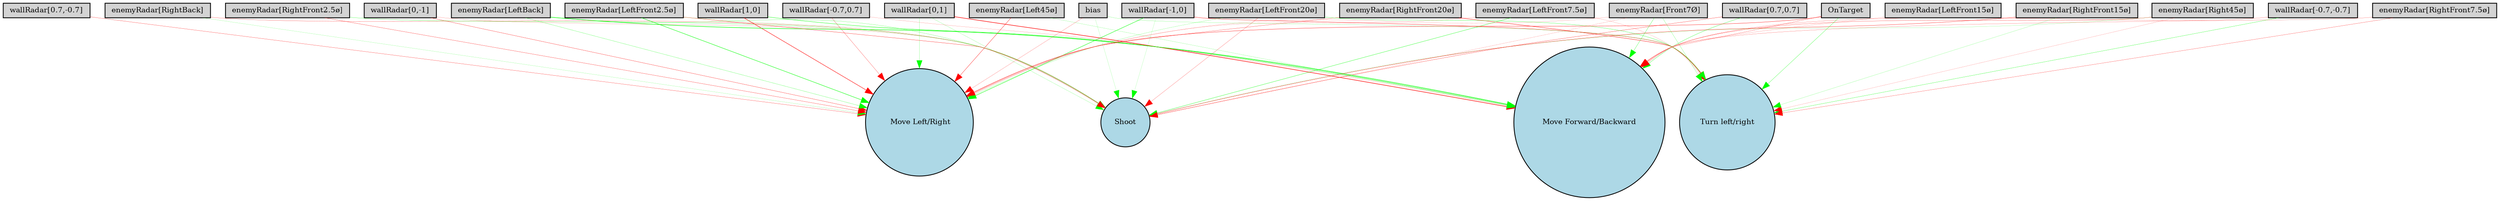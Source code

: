 digraph {
	node [fontsize=9 height=0.2 shape=circle width=0.2]
	"wallRadar[1,0]" [fillcolor=lightgray shape=box style=filled]
	"wallRadar[0,1]" [fillcolor=lightgray shape=box style=filled]
	"wallRadar[-1,0]" [fillcolor=lightgray shape=box style=filled]
	"wallRadar[0,-1]" [fillcolor=lightgray shape=box style=filled]
	"wallRadar[0.7,0.7]" [fillcolor=lightgray shape=box style=filled]
	"wallRadar[-0.7,0.7]" [fillcolor=lightgray shape=box style=filled]
	"wallRadar[-0.7,-0.7]" [fillcolor=lightgray shape=box style=filled]
	"wallRadar[0.7,-0.7]" [fillcolor=lightgray shape=box style=filled]
	"enemyRadar[RightBack]" [fillcolor=lightgray shape=box style=filled]
	"enemyRadar[LeftBack]" [fillcolor=lightgray shape=box style=filled]
	"enemyRadar[Right45ø]" [fillcolor=lightgray shape=box style=filled]
	"enemyRadar[Left45ø]" [fillcolor=lightgray shape=box style=filled]
	"enemyRadar[RightFront20ø]" [fillcolor=lightgray shape=box style=filled]
	"enemyRadar[LeftFront20ø]" [fillcolor=lightgray shape=box style=filled]
	"enemyRadar[RightFront15ø]" [fillcolor=lightgray shape=box style=filled]
	"enemyRadar[LeftFront15ø]" [fillcolor=lightgray shape=box style=filled]
	"enemyRadar[RightFront7.5ø]" [fillcolor=lightgray shape=box style=filled]
	"enemyRadar[LeftFront7.5ø]" [fillcolor=lightgray shape=box style=filled]
	"enemyRadar[RightFront2.5ø]" [fillcolor=lightgray shape=box style=filled]
	"enemyRadar[LeftFront2.5ø]" [fillcolor=lightgray shape=box style=filled]
	"enemyRadar[Front7Ø]" [fillcolor=lightgray shape=box style=filled]
	OnTarget [fillcolor=lightgray shape=box style=filled]
	bias [fillcolor=lightgray shape=box style=filled]
	Shoot [fillcolor=lightblue style=filled]
	"Move Forward/Backward" [fillcolor=lightblue style=filled]
	" Move Left/Right" [fillcolor=lightblue style=filled]
	"Turn left/right" [fillcolor=lightblue style=filled]
	"wallRadar[0,-1]" -> " Move Left/Right" [color=red penwidth=0.26121955978225053 style=solid]
	"enemyRadar[LeftFront2.5ø]" -> "Move Forward/Backward" [color=green penwidth=0.10318430967017211 style=solid]
	"enemyRadar[Right45ø]" -> "Turn left/right" [color=red penwidth=0.11169163222814205 style=solid]
	"enemyRadar[Left45ø]" -> " Move Left/Right" [color=red penwidth=0.32719842245166486 style=solid]
	"enemyRadar[LeftFront20ø]" -> "Turn left/right" [color=green penwidth=0.24951823581368668 style=solid]
	"wallRadar[-0.7,0.7]" -> "Move Forward/Backward" [color=red penwidth=0.12166835062940146 style=solid]
	bias -> "Turn left/right" [color=green penwidth=0.14458794830087296 style=solid]
	"wallRadar[-1,0]" -> " Move Left/Right" [color=green penwidth=0.428387777734339 style=solid]
	"enemyRadar[RightBack]" -> Shoot [color=red penwidth=0.2033368395555783 style=solid]
	"enemyRadar[LeftFront15ø]" -> "Move Forward/Backward" [color=red penwidth=0.12358468137743159 style=solid]
	"wallRadar[-0.7,0.7]" -> " Move Left/Right" [color=red penwidth=0.2156150422222787 style=solid]
	"enemyRadar[LeftFront7.5ø]" -> " Move Left/Right" [color=red penwidth=0.11524278701702134 style=solid]
	"wallRadar[0.7,0.7]" -> Shoot [color=red penwidth=0.25325961644385175 style=solid]
	"enemyRadar[RightFront7.5ø]" -> "Turn left/right" [color=red penwidth=0.20810592091715258 style=solid]
	"wallRadar[0,1]" -> " Move Left/Right" [color=green penwidth=0.15945143363230035 style=solid]
	"enemyRadar[Front7Ø]" -> Shoot [color=red penwidth=0.11264723484402918 style=solid]
	"enemyRadar[Front7Ø]" -> "Move Forward/Backward" [color=green penwidth=0.24876288622188267 style=solid]
	"wallRadar[1,0]" -> "Move Forward/Backward" [color=green penwidth=0.3754276050943375 style=solid]
	"wallRadar[-1,0]" -> Shoot [color=green penwidth=0.10202640529145279 style=solid]
	OnTarget -> "Move Forward/Backward" [color=red penwidth=0.19998069611624864 style=solid]
	"enemyRadar[LeftBack]" -> Shoot [color=green penwidth=0.18165084022085515 style=solid]
	"enemyRadar[LeftFront2.5ø]" -> Shoot [color=red penwidth=0.2876856057283196 style=solid]
	"enemyRadar[LeftFront2.5ø]" -> " Move Left/Right" [color=green penwidth=0.46148324653052464 style=solid]
	"enemyRadar[LeftFront7.5ø]" -> "Turn left/right" [color=red penwidth=0.1058372907213799 style=solid]
	"enemyRadar[LeftFront7.5ø]" -> Shoot [color=green penwidth=0.31204159610890514 style=solid]
	"enemyRadar[LeftFront20ø]" -> " Move Left/Right" [color=green penwidth=0.13774603764738524 style=solid]
	"enemyRadar[LeftBack]" -> "Move Forward/Backward" [color=green penwidth=0.5748071708613649 style=solid]
	"wallRadar[-0.7,-0.7]" -> "Move Forward/Backward" [color=red penwidth=0.17018888210392913 style=solid]
	"wallRadar[-0.7,-0.7]" -> "Turn left/right" [color=green penwidth=0.24958611465788666 style=solid]
	"enemyRadar[RightFront2.5ø]" -> Shoot [color=green penwidth=0.22611247284100483 style=solid]
	"enemyRadar[Right45ø]" -> "Move Forward/Backward" [color=red penwidth=0.21700538608370307 style=solid]
	bias -> " Move Left/Right" [color=red penwidth=0.1550851066681067 style=solid]
	"enemyRadar[RightFront7.5ø]" -> "Move Forward/Backward" [color=red penwidth=0.16532643678086262 style=solid]
	"wallRadar[0,1]" -> "Move Forward/Backward" [color=red penwidth=0.6023698082950188 style=solid]
	"wallRadar[1,0]" -> " Move Left/Right" [color=red penwidth=0.47692245024255076 style=solid]
	OnTarget -> " Move Left/Right" [color=red penwidth=0.3394378495495958 style=solid]
	"wallRadar[-1,0]" -> "Turn left/right" [color=red penwidth=0.3345193312442809 style=solid]
	"enemyRadar[RightFront20ø]" -> "Turn left/right" [color=red penwidth=0.3943252535735603 style=solid]
	"enemyRadar[RightFront20ø]" -> " Move Left/Right" [color=red penwidth=0.23122413147174273 style=solid]
	"wallRadar[0,1]" -> Shoot [color=green penwidth=0.13094674428514405 style=solid]
	"enemyRadar[LeftBack]" -> " Move Left/Right" [color=green penwidth=0.1939714346234061 style=solid]
	"enemyRadar[LeftFront20ø]" -> Shoot [color=red penwidth=0.17634572323576453 style=solid]
	"enemyRadar[Left45ø]" -> "Move Forward/Backward" [color=green penwidth=0.13027021435965275 style=solid]
	"enemyRadar[RightFront15ø]" -> Shoot [color=red penwidth=0.3095137519750575 style=solid]
	"enemyRadar[RightFront15ø]" -> "Turn left/right" [color=green penwidth=0.13184325760278903 style=solid]
	"wallRadar[0.7,-0.7]" -> " Move Left/Right" [color=red penwidth=0.22550267361212858 style=solid]
	"enemyRadar[Front7Ø]" -> " Move Left/Right" [color=red penwidth=0.11353283280462771 style=solid]
	"wallRadar[0,-1]" -> Shoot [color=red penwidth=0.13260955449452816 style=solid]
	"wallRadar[0.7,0.7]" -> "Move Forward/Backward" [color=green penwidth=0.2546212664257803 style=solid]
	OnTarget -> "Turn left/right" [color=green penwidth=0.2486209695495786 style=solid]
	"enemyRadar[RightBack]" -> " Move Left/Right" [color=green penwidth=0.11634461738084917 style=solid]
	"enemyRadar[Front7Ø]" -> "Turn left/right" [color=green penwidth=0.17211833837906654 style=solid]
	bias -> Shoot [color=green penwidth=0.11068964270454225 style=solid]
	"enemyRadar[RightFront2.5ø]" -> " Move Left/Right" [color=red penwidth=0.23899823811116866 style=solid]
	"enemyRadar[Right45ø]" -> Shoot [color=green penwidth=0.12756465354687918 style=solid]
}

